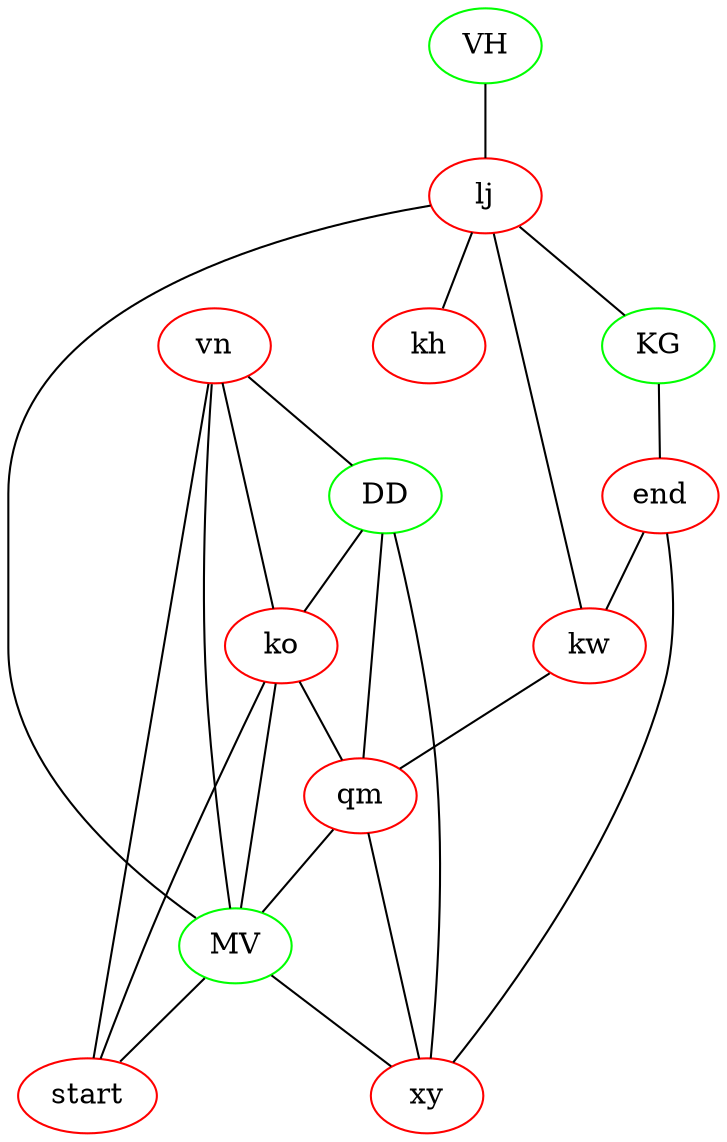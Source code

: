 graph graphname {
  vn [label=vn, color=red];
  DD [label=DD, color=green];
  qm [label=qm, color=red];
  MV [label=MV, color=green];
  xy [label=xy, color=red];
  end [label=end, color=red];
  KG [label=KG, color=green];
  kw [label=kw, color=red];
  start [label=start, color=red];
  ko [label=ko, color=red];
  lj [label=lj, color=red];
  kh [label=kh, color=red];
  VH [label=VH, color=green];
  vn -- DD;
  qm -- DD;
  MV -- xy;
  end -- xy;
  KG -- end;
  end -- kw;
  qm -- xy;
  start -- vn;
  MV -- vn;
  vn -- ko;
  lj -- KG;
  DD -- xy;
  lj -- kh;
  lj -- MV;
  ko -- MV;
  kw -- qm;
  qm -- MV;
  lj -- kw;
  VH -- lj;
  ko -- qm;
  ko -- start;
  MV -- start;
  DD -- ko;
}
